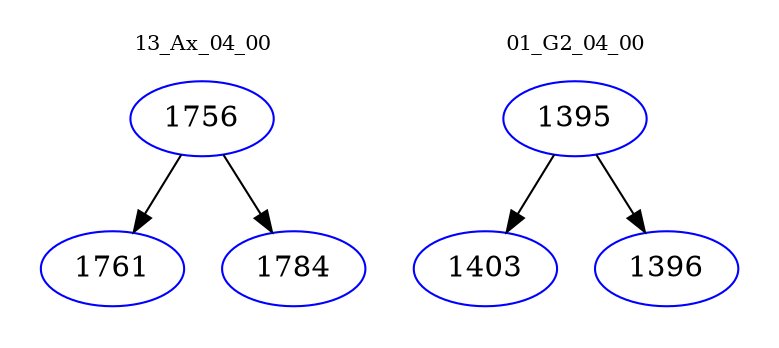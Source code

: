digraph{
subgraph cluster_0 {
color = white
label = "13_Ax_04_00";
fontsize=10;
T0_1756 [label="1756", color="blue"]
T0_1756 -> T0_1761 [color="black"]
T0_1761 [label="1761", color="blue"]
T0_1756 -> T0_1784 [color="black"]
T0_1784 [label="1784", color="blue"]
}
subgraph cluster_1 {
color = white
label = "01_G2_04_00";
fontsize=10;
T1_1395 [label="1395", color="blue"]
T1_1395 -> T1_1403 [color="black"]
T1_1403 [label="1403", color="blue"]
T1_1395 -> T1_1396 [color="black"]
T1_1396 [label="1396", color="blue"]
}
}

